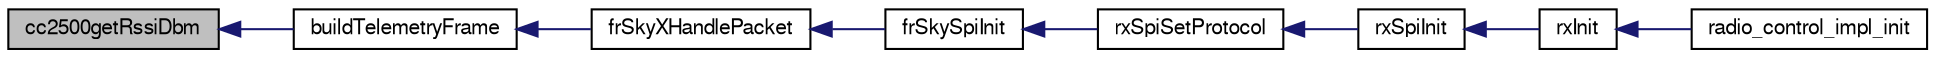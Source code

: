 digraph "cc2500getRssiDbm"
{
  edge [fontname="FreeSans",fontsize="10",labelfontname="FreeSans",labelfontsize="10"];
  node [fontname="FreeSans",fontsize="10",shape=record];
  rankdir="LR";
  Node1 [label="cc2500getRssiDbm",height=0.2,width=0.4,color="black", fillcolor="grey75", style="filled", fontcolor="black"];
  Node1 -> Node2 [dir="back",color="midnightblue",fontsize="10",style="solid",fontname="FreeSans"];
  Node2 [label="buildTelemetryFrame",height=0.2,width=0.4,color="black", fillcolor="white", style="filled",URL="$cc2500__frsky__x_8c.html#a9a6f7720d833f05ecb33317f516f1e7c"];
  Node2 -> Node3 [dir="back",color="midnightblue",fontsize="10",style="solid",fontname="FreeSans"];
  Node3 [label="frSkyXHandlePacket",height=0.2,width=0.4,color="black", fillcolor="white", style="filled",URL="$cc2500__frsky__x_8h.html#a90776c7143b1e75512e9bf975aca774e"];
  Node3 -> Node4 [dir="back",color="midnightblue",fontsize="10",style="solid",fontname="FreeSans"];
  Node4 [label="frSkySpiInit",height=0.2,width=0.4,color="black", fillcolor="white", style="filled",URL="$cc2500__frsky__shared_8c.html#ae9a644b9be932a275c8b3c77fd33f0f9"];
  Node4 -> Node5 [dir="back",color="midnightblue",fontsize="10",style="solid",fontname="FreeSans"];
  Node5 [label="rxSpiSetProtocol",height=0.2,width=0.4,color="black", fillcolor="white", style="filled",URL="$cc2500__rx__spi_8c.html#a3d2e6ea2ec7d87bc2067c0fd06ecc5c0"];
  Node5 -> Node6 [dir="back",color="midnightblue",fontsize="10",style="solid",fontname="FreeSans"];
  Node6 [label="rxSpiInit",height=0.2,width=0.4,color="black", fillcolor="white", style="filled",URL="$cc2500__rx__spi_8h.html#a69c86568ea4d5d0b6b27d470946083c5"];
  Node6 -> Node7 [dir="back",color="midnightblue",fontsize="10",style="solid",fontname="FreeSans"];
  Node7 [label="rxInit",height=0.2,width=0.4,color="black", fillcolor="white", style="filled",URL="$cc2500__rx_8h.html#a2b22f66cf63b1438ff45127b7674d1a9",tooltip="!TODO remove this extern, only needed once for channelCount "];
  Node7 -> Node8 [dir="back",color="midnightblue",fontsize="10",style="solid",fontname="FreeSans"];
  Node8 [label="radio_control_impl_init",height=0.2,width=0.4,color="black", fillcolor="white", style="filled",URL="$cc2500__paparazzi_8c.html#a6ba4bebf68f7ff39f4569dfe3b1f2832"];
}
